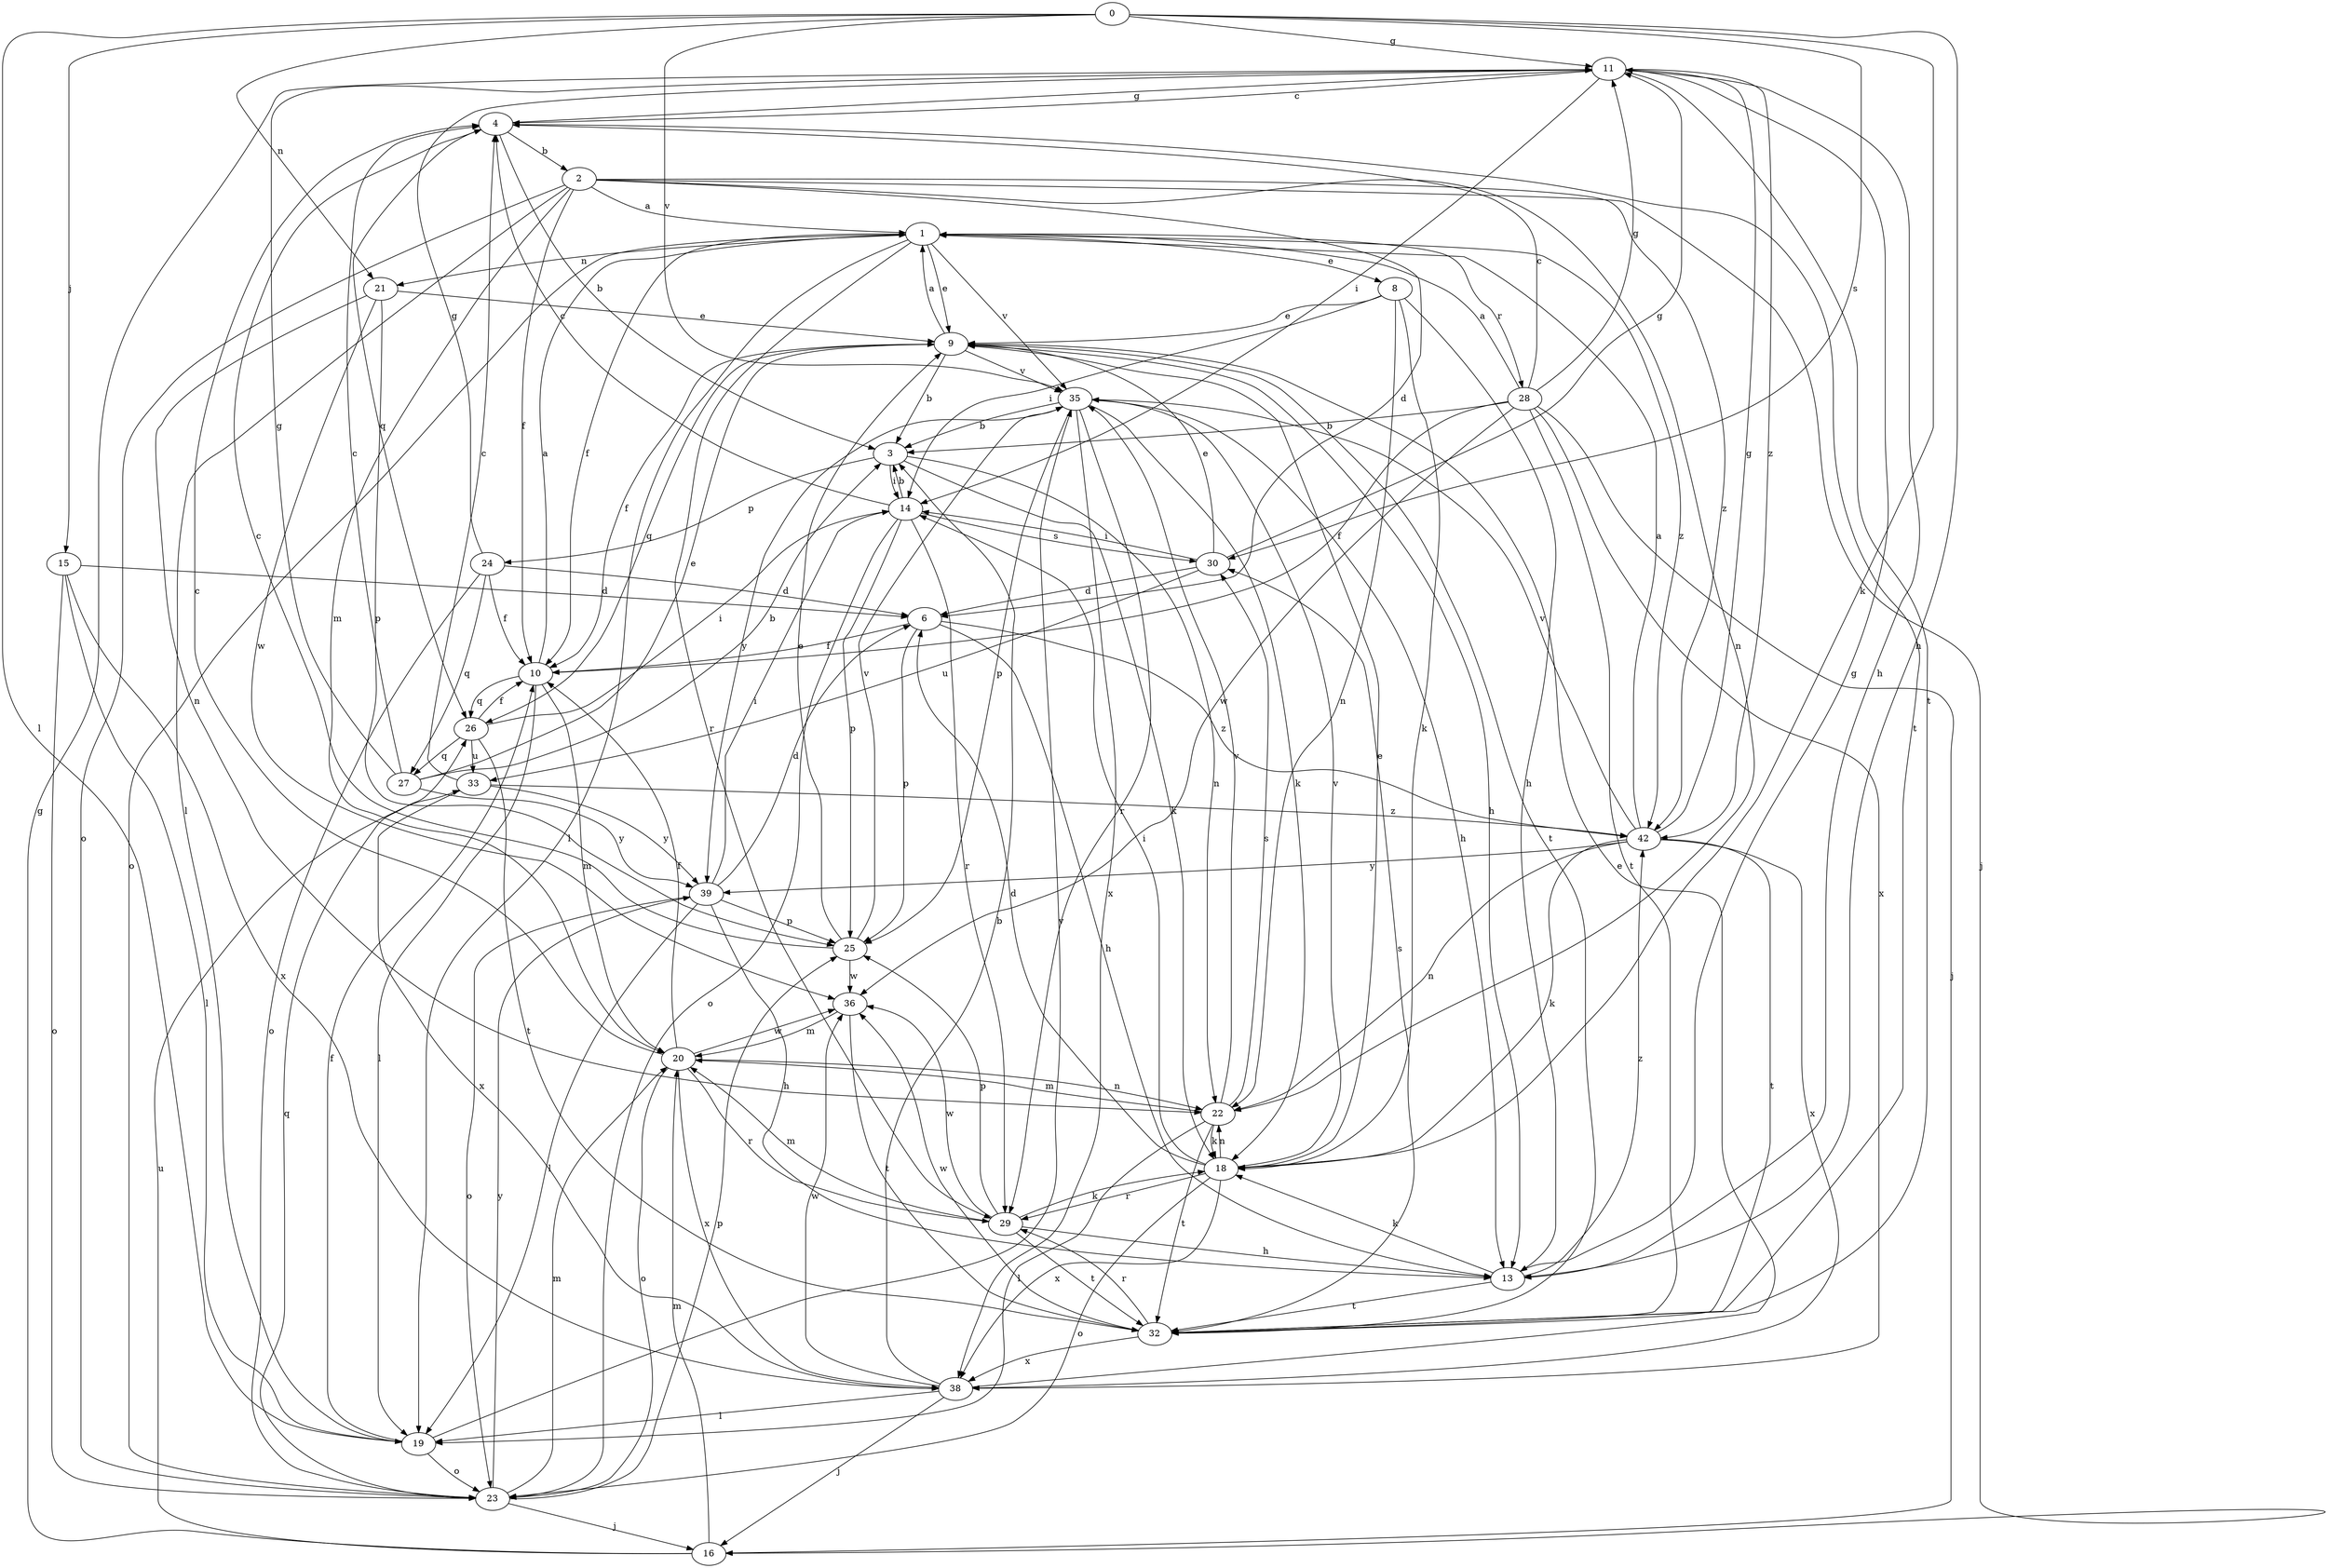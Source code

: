 strict digraph  {
0;
1;
2;
3;
4;
6;
8;
9;
10;
11;
13;
14;
15;
16;
18;
19;
20;
21;
22;
23;
24;
25;
26;
27;
28;
29;
30;
32;
33;
35;
36;
38;
39;
42;
0 -> 11  [label=g];
0 -> 13  [label=h];
0 -> 15  [label=j];
0 -> 18  [label=k];
0 -> 19  [label=l];
0 -> 21  [label=n];
0 -> 30  [label=s];
0 -> 35  [label=v];
1 -> 8  [label=e];
1 -> 9  [label=e];
1 -> 10  [label=f];
1 -> 19  [label=l];
1 -> 21  [label=n];
1 -> 23  [label=o];
1 -> 28  [label=r];
1 -> 29  [label=r];
1 -> 35  [label=v];
1 -> 42  [label=z];
2 -> 1  [label=a];
2 -> 6  [label=d];
2 -> 10  [label=f];
2 -> 16  [label=j];
2 -> 19  [label=l];
2 -> 20  [label=m];
2 -> 22  [label=n];
2 -> 23  [label=o];
2 -> 42  [label=z];
3 -> 14  [label=i];
3 -> 18  [label=k];
3 -> 22  [label=n];
3 -> 24  [label=p];
4 -> 2  [label=b];
4 -> 3  [label=b];
4 -> 11  [label=g];
4 -> 26  [label=q];
4 -> 32  [label=t];
6 -> 10  [label=f];
6 -> 13  [label=h];
6 -> 25  [label=p];
6 -> 42  [label=z];
8 -> 9  [label=e];
8 -> 13  [label=h];
8 -> 14  [label=i];
8 -> 18  [label=k];
8 -> 22  [label=n];
9 -> 1  [label=a];
9 -> 3  [label=b];
9 -> 10  [label=f];
9 -> 13  [label=h];
9 -> 26  [label=q];
9 -> 32  [label=t];
9 -> 35  [label=v];
10 -> 1  [label=a];
10 -> 19  [label=l];
10 -> 20  [label=m];
10 -> 26  [label=q];
11 -> 4  [label=c];
11 -> 13  [label=h];
11 -> 14  [label=i];
11 -> 32  [label=t];
11 -> 42  [label=z];
13 -> 11  [label=g];
13 -> 18  [label=k];
13 -> 32  [label=t];
13 -> 42  [label=z];
14 -> 3  [label=b];
14 -> 4  [label=c];
14 -> 23  [label=o];
14 -> 25  [label=p];
14 -> 29  [label=r];
14 -> 30  [label=s];
15 -> 6  [label=d];
15 -> 19  [label=l];
15 -> 23  [label=o];
15 -> 38  [label=x];
16 -> 11  [label=g];
16 -> 20  [label=m];
16 -> 33  [label=u];
18 -> 6  [label=d];
18 -> 9  [label=e];
18 -> 14  [label=i];
18 -> 22  [label=n];
18 -> 23  [label=o];
18 -> 29  [label=r];
18 -> 35  [label=v];
18 -> 38  [label=x];
19 -> 10  [label=f];
19 -> 23  [label=o];
19 -> 35  [label=v];
20 -> 4  [label=c];
20 -> 10  [label=f];
20 -> 22  [label=n];
20 -> 23  [label=o];
20 -> 29  [label=r];
20 -> 36  [label=w];
20 -> 38  [label=x];
21 -> 9  [label=e];
21 -> 22  [label=n];
21 -> 25  [label=p];
21 -> 36  [label=w];
22 -> 18  [label=k];
22 -> 19  [label=l];
22 -> 20  [label=m];
22 -> 30  [label=s];
22 -> 32  [label=t];
22 -> 35  [label=v];
23 -> 16  [label=j];
23 -> 20  [label=m];
23 -> 25  [label=p];
23 -> 26  [label=q];
23 -> 39  [label=y];
24 -> 6  [label=d];
24 -> 10  [label=f];
24 -> 11  [label=g];
24 -> 23  [label=o];
24 -> 27  [label=q];
25 -> 4  [label=c];
25 -> 9  [label=e];
25 -> 35  [label=v];
25 -> 36  [label=w];
26 -> 10  [label=f];
26 -> 14  [label=i];
26 -> 27  [label=q];
26 -> 32  [label=t];
26 -> 33  [label=u];
27 -> 3  [label=b];
27 -> 4  [label=c];
27 -> 9  [label=e];
27 -> 11  [label=g];
27 -> 39  [label=y];
28 -> 1  [label=a];
28 -> 3  [label=b];
28 -> 4  [label=c];
28 -> 10  [label=f];
28 -> 11  [label=g];
28 -> 16  [label=j];
28 -> 32  [label=t];
28 -> 36  [label=w];
28 -> 38  [label=x];
29 -> 13  [label=h];
29 -> 18  [label=k];
29 -> 20  [label=m];
29 -> 25  [label=p];
29 -> 32  [label=t];
29 -> 36  [label=w];
30 -> 6  [label=d];
30 -> 9  [label=e];
30 -> 11  [label=g];
30 -> 14  [label=i];
30 -> 33  [label=u];
32 -> 29  [label=r];
32 -> 30  [label=s];
32 -> 36  [label=w];
32 -> 38  [label=x];
33 -> 4  [label=c];
33 -> 38  [label=x];
33 -> 39  [label=y];
33 -> 42  [label=z];
35 -> 3  [label=b];
35 -> 13  [label=h];
35 -> 18  [label=k];
35 -> 25  [label=p];
35 -> 29  [label=r];
35 -> 38  [label=x];
35 -> 39  [label=y];
36 -> 20  [label=m];
36 -> 32  [label=t];
38 -> 3  [label=b];
38 -> 9  [label=e];
38 -> 16  [label=j];
38 -> 19  [label=l];
38 -> 36  [label=w];
39 -> 6  [label=d];
39 -> 13  [label=h];
39 -> 14  [label=i];
39 -> 19  [label=l];
39 -> 23  [label=o];
39 -> 25  [label=p];
42 -> 1  [label=a];
42 -> 11  [label=g];
42 -> 18  [label=k];
42 -> 22  [label=n];
42 -> 32  [label=t];
42 -> 35  [label=v];
42 -> 38  [label=x];
42 -> 39  [label=y];
}
